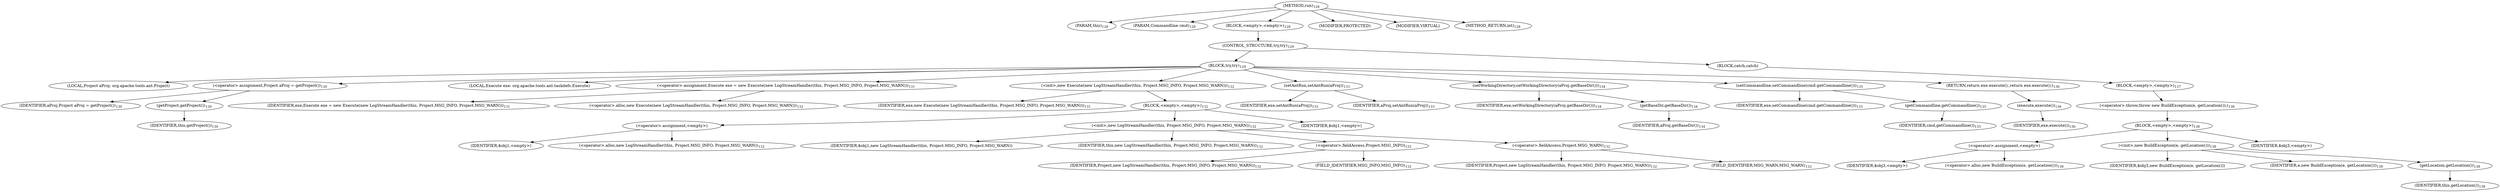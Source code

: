 digraph "run" {  
"148" [label = <(METHOD,run)<SUB>128</SUB>> ]
"4" [label = <(PARAM,this)<SUB>128</SUB>> ]
"149" [label = <(PARAM,Commandline cmd)<SUB>128</SUB>> ]
"150" [label = <(BLOCK,&lt;empty&gt;,&lt;empty&gt;)<SUB>128</SUB>> ]
"151" [label = <(CONTROL_STRUCTURE,try,try)<SUB>129</SUB>> ]
"152" [label = <(BLOCK,try,try)<SUB>129</SUB>> ]
"153" [label = <(LOCAL,Project aProj: org.apache.tools.ant.Project)> ]
"154" [label = <(&lt;operator&gt;.assignment,Project aProj = getProject())<SUB>130</SUB>> ]
"155" [label = <(IDENTIFIER,aProj,Project aProj = getProject())<SUB>130</SUB>> ]
"156" [label = <(getProject,getProject())<SUB>130</SUB>> ]
"3" [label = <(IDENTIFIER,this,getProject())<SUB>130</SUB>> ]
"7" [label = <(LOCAL,Execute exe: org.apache.tools.ant.taskdefs.Execute)> ]
"157" [label = <(&lt;operator&gt;.assignment,Execute exe = new Execute(new LogStreamHandler(this, Project.MSG_INFO, Project.MSG_WARN)))<SUB>131</SUB>> ]
"158" [label = <(IDENTIFIER,exe,Execute exe = new Execute(new LogStreamHandler(this, Project.MSG_INFO, Project.MSG_WARN)))<SUB>131</SUB>> ]
"159" [label = <(&lt;operator&gt;.alloc,new Execute(new LogStreamHandler(this, Project.MSG_INFO, Project.MSG_WARN)))<SUB>132</SUB>> ]
"160" [label = <(&lt;init&gt;,new Execute(new LogStreamHandler(this, Project.MSG_INFO, Project.MSG_WARN)))<SUB>132</SUB>> ]
"6" [label = <(IDENTIFIER,exe,new Execute(new LogStreamHandler(this, Project.MSG_INFO, Project.MSG_WARN)))<SUB>131</SUB>> ]
"161" [label = <(BLOCK,&lt;empty&gt;,&lt;empty&gt;)<SUB>132</SUB>> ]
"162" [label = <(&lt;operator&gt;.assignment,&lt;empty&gt;)> ]
"163" [label = <(IDENTIFIER,$obj1,&lt;empty&gt;)> ]
"164" [label = <(&lt;operator&gt;.alloc,new LogStreamHandler(this, Project.MSG_INFO, Project.MSG_WARN))<SUB>132</SUB>> ]
"165" [label = <(&lt;init&gt;,new LogStreamHandler(this, Project.MSG_INFO, Project.MSG_WARN))<SUB>132</SUB>> ]
"166" [label = <(IDENTIFIER,$obj1,new LogStreamHandler(this, Project.MSG_INFO, Project.MSG_WARN))> ]
"5" [label = <(IDENTIFIER,this,new LogStreamHandler(this, Project.MSG_INFO, Project.MSG_WARN))<SUB>132</SUB>> ]
"167" [label = <(&lt;operator&gt;.fieldAccess,Project.MSG_INFO)<SUB>132</SUB>> ]
"168" [label = <(IDENTIFIER,Project,new LogStreamHandler(this, Project.MSG_INFO, Project.MSG_WARN))<SUB>132</SUB>> ]
"169" [label = <(FIELD_IDENTIFIER,MSG_INFO,MSG_INFO)<SUB>132</SUB>> ]
"170" [label = <(&lt;operator&gt;.fieldAccess,Project.MSG_WARN)<SUB>132</SUB>> ]
"171" [label = <(IDENTIFIER,Project,new LogStreamHandler(this, Project.MSG_INFO, Project.MSG_WARN))<SUB>132</SUB>> ]
"172" [label = <(FIELD_IDENTIFIER,MSG_WARN,MSG_WARN)<SUB>132</SUB>> ]
"173" [label = <(IDENTIFIER,$obj1,&lt;empty&gt;)> ]
"174" [label = <(setAntRun,setAntRun(aProj))<SUB>133</SUB>> ]
"175" [label = <(IDENTIFIER,exe,setAntRun(aProj))<SUB>133</SUB>> ]
"176" [label = <(IDENTIFIER,aProj,setAntRun(aProj))<SUB>133</SUB>> ]
"177" [label = <(setWorkingDirectory,setWorkingDirectory(aProj.getBaseDir()))<SUB>134</SUB>> ]
"178" [label = <(IDENTIFIER,exe,setWorkingDirectory(aProj.getBaseDir()))<SUB>134</SUB>> ]
"179" [label = <(getBaseDir,getBaseDir())<SUB>134</SUB>> ]
"180" [label = <(IDENTIFIER,aProj,getBaseDir())<SUB>134</SUB>> ]
"181" [label = <(setCommandline,setCommandline(cmd.getCommandline()))<SUB>135</SUB>> ]
"182" [label = <(IDENTIFIER,exe,setCommandline(cmd.getCommandline()))<SUB>135</SUB>> ]
"183" [label = <(getCommandline,getCommandline())<SUB>135</SUB>> ]
"184" [label = <(IDENTIFIER,cmd,getCommandline())<SUB>135</SUB>> ]
"185" [label = <(RETURN,return exe.execute();,return exe.execute();)<SUB>136</SUB>> ]
"186" [label = <(execute,execute())<SUB>136</SUB>> ]
"187" [label = <(IDENTIFIER,exe,execute())<SUB>136</SUB>> ]
"188" [label = <(BLOCK,catch,catch)> ]
"189" [label = <(BLOCK,&lt;empty&gt;,&lt;empty&gt;)<SUB>137</SUB>> ]
"190" [label = <(&lt;operator&gt;.throw,throw new BuildException(e, getLocation());)<SUB>138</SUB>> ]
"191" [label = <(BLOCK,&lt;empty&gt;,&lt;empty&gt;)<SUB>138</SUB>> ]
"192" [label = <(&lt;operator&gt;.assignment,&lt;empty&gt;)> ]
"193" [label = <(IDENTIFIER,$obj3,&lt;empty&gt;)> ]
"194" [label = <(&lt;operator&gt;.alloc,new BuildException(e, getLocation()))<SUB>138</SUB>> ]
"195" [label = <(&lt;init&gt;,new BuildException(e, getLocation()))<SUB>138</SUB>> ]
"196" [label = <(IDENTIFIER,$obj3,new BuildException(e, getLocation()))> ]
"197" [label = <(IDENTIFIER,e,new BuildException(e, getLocation()))<SUB>138</SUB>> ]
"198" [label = <(getLocation,getLocation())<SUB>138</SUB>> ]
"8" [label = <(IDENTIFIER,this,getLocation())<SUB>138</SUB>> ]
"199" [label = <(IDENTIFIER,$obj3,&lt;empty&gt;)> ]
"200" [label = <(MODIFIER,PROTECTED)> ]
"201" [label = <(MODIFIER,VIRTUAL)> ]
"202" [label = <(METHOD_RETURN,int)<SUB>128</SUB>> ]
  "148" -> "4" 
  "148" -> "149" 
  "148" -> "150" 
  "148" -> "200" 
  "148" -> "201" 
  "148" -> "202" 
  "150" -> "151" 
  "151" -> "152" 
  "151" -> "188" 
  "152" -> "153" 
  "152" -> "154" 
  "152" -> "7" 
  "152" -> "157" 
  "152" -> "160" 
  "152" -> "174" 
  "152" -> "177" 
  "152" -> "181" 
  "152" -> "185" 
  "154" -> "155" 
  "154" -> "156" 
  "156" -> "3" 
  "157" -> "158" 
  "157" -> "159" 
  "160" -> "6" 
  "160" -> "161" 
  "161" -> "162" 
  "161" -> "165" 
  "161" -> "173" 
  "162" -> "163" 
  "162" -> "164" 
  "165" -> "166" 
  "165" -> "5" 
  "165" -> "167" 
  "165" -> "170" 
  "167" -> "168" 
  "167" -> "169" 
  "170" -> "171" 
  "170" -> "172" 
  "174" -> "175" 
  "174" -> "176" 
  "177" -> "178" 
  "177" -> "179" 
  "179" -> "180" 
  "181" -> "182" 
  "181" -> "183" 
  "183" -> "184" 
  "185" -> "186" 
  "186" -> "187" 
  "188" -> "189" 
  "189" -> "190" 
  "190" -> "191" 
  "191" -> "192" 
  "191" -> "195" 
  "191" -> "199" 
  "192" -> "193" 
  "192" -> "194" 
  "195" -> "196" 
  "195" -> "197" 
  "195" -> "198" 
  "198" -> "8" 
}
